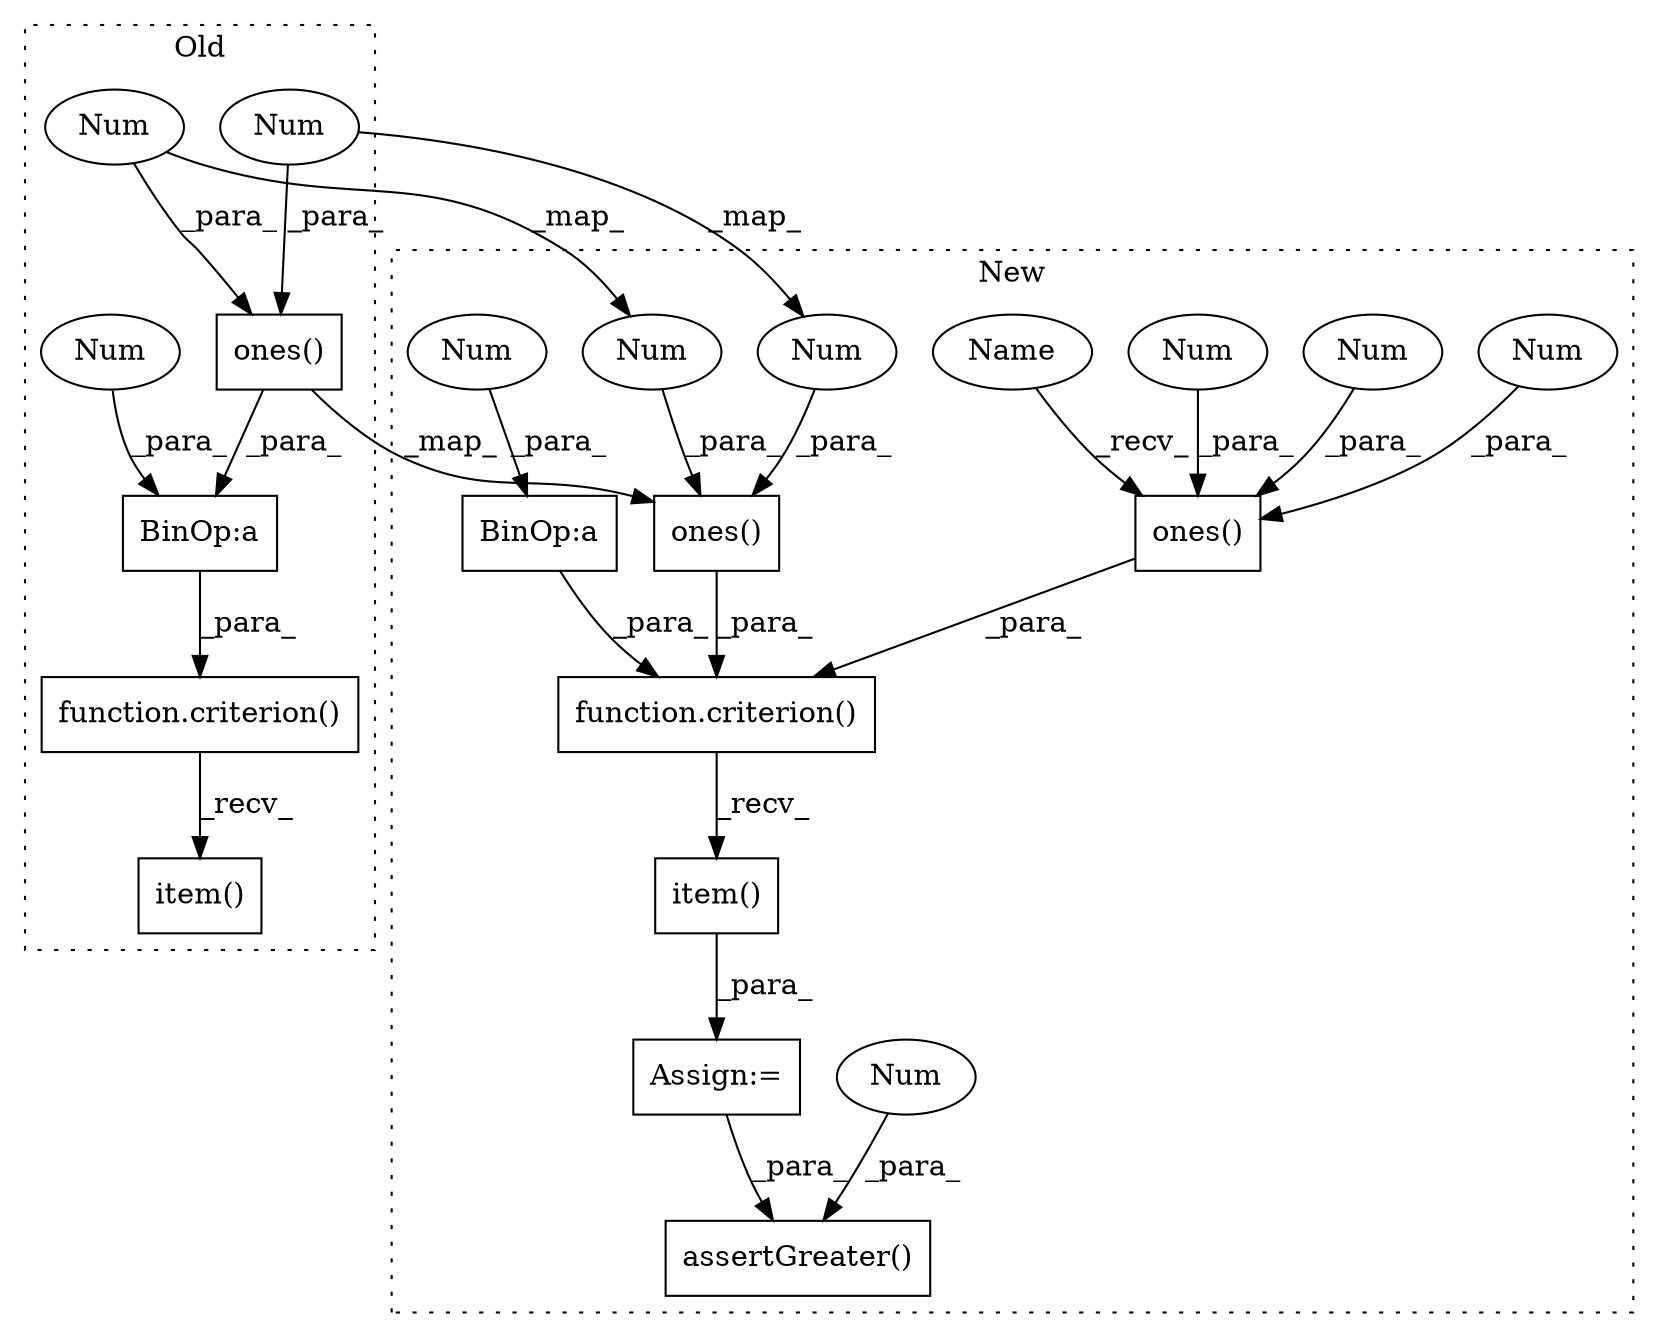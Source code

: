 digraph G {
subgraph cluster0 {
1 [label="function.criterion()" a="75" s="510,548" l="10,1" shape="box"];
5 [label="item()" a="75" s="510" l="46" shape="box"];
7 [label="BinOp:a" a="82" s="433" l="3" shape="box"];
11 [label="Num" a="76" s="436" l="1" shape="ellipse"];
17 [label="ones()" a="75" s="414,432" l="11,1" shape="box"];
18 [label="Num" a="76" s="428" l="1" shape="ellipse"];
21 [label="Num" a="76" s="431" l="1" shape="ellipse"];
label = "Old";
style="dotted";
}
subgraph cluster1 {
2 [label="ones()" a="75" s="381,399" l="11,1" shape="box"];
3 [label="function.criterion()" a="75" s="417,463" l="10,1" shape="box"];
4 [label="item()" a="75" s="417" l="54" shape="box"];
6 [label="Assign:=" a="68" s="414" l="3" shape="box"];
8 [label="BinOp:a" a="82" s="353" l="3" shape="box"];
9 [label="Num" a="76" s="356" l="1" shape="ellipse"];
10 [label="Num" a="76" s="395" l="1" shape="ellipse"];
12 [label="Num" a="76" s="392" l="1" shape="ellipse"];
13 [label="Num" a="76" s="398" l="1" shape="ellipse"];
14 [label="assertGreater()" a="75" s="480,506" l="19,1" shape="box"];
15 [label="Num" a="76" s="505" l="1" shape="ellipse"];
16 [label="ones()" a="75" s="291,309" l="11,1" shape="box"];
19 [label="Num" a="76" s="308" l="1" shape="ellipse"];
20 [label="Num" a="76" s="305" l="1" shape="ellipse"];
22 [label="Name" a="87" s="381" l="5" shape="ellipse"];
label = "New";
style="dotted";
}
1 -> 5 [label="_recv_"];
2 -> 3 [label="_para_"];
3 -> 4 [label="_recv_"];
4 -> 6 [label="_para_"];
6 -> 14 [label="_para_"];
7 -> 1 [label="_para_"];
8 -> 3 [label="_para_"];
9 -> 8 [label="_para_"];
10 -> 2 [label="_para_"];
11 -> 7 [label="_para_"];
12 -> 2 [label="_para_"];
13 -> 2 [label="_para_"];
15 -> 14 [label="_para_"];
16 -> 3 [label="_para_"];
17 -> 7 [label="_para_"];
17 -> 16 [label="_map_"];
18 -> 17 [label="_para_"];
18 -> 19 [label="_map_"];
19 -> 16 [label="_para_"];
20 -> 16 [label="_para_"];
21 -> 20 [label="_map_"];
21 -> 17 [label="_para_"];
22 -> 2 [label="_recv_"];
}